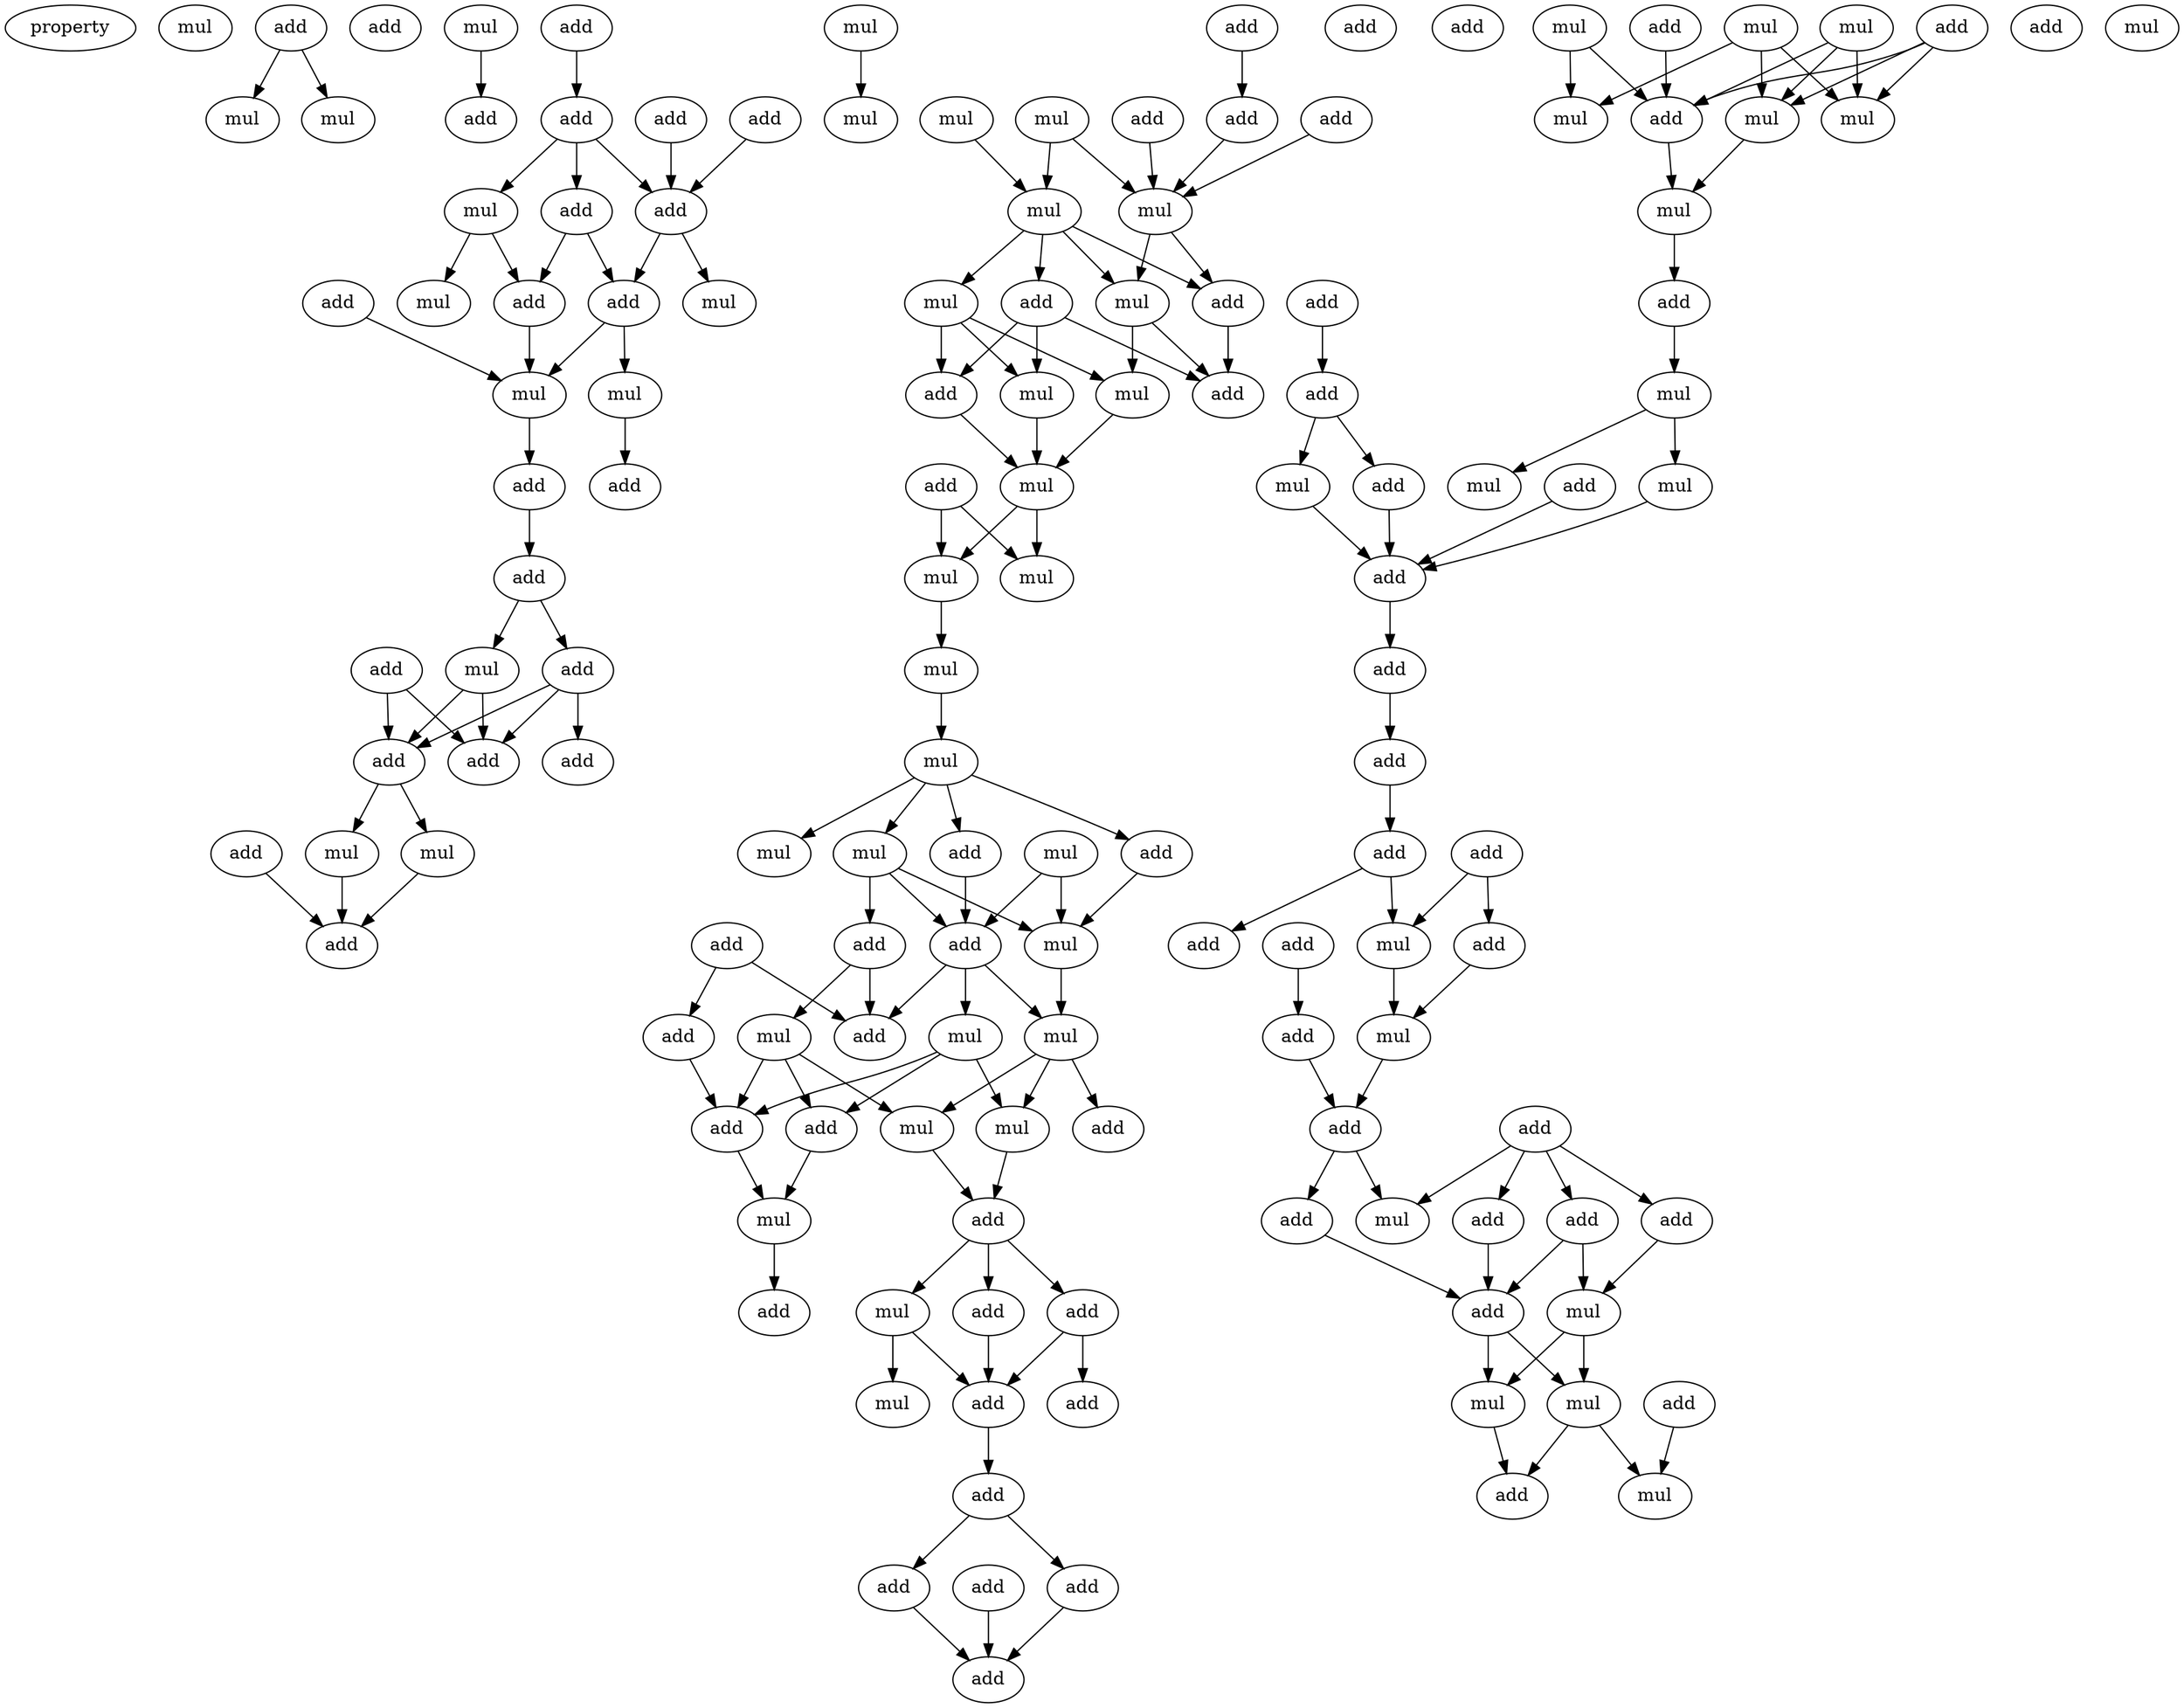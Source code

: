 digraph {
    node [fontcolor=black]
    property [mul=2,lf=1.5]
    0 [ label = mul ];
    1 [ label = add ];
    2 [ label = mul ];
    3 [ label = add ];
    4 [ label = mul ];
    5 [ label = mul ];
    6 [ label = add ];
    7 [ label = add ];
    8 [ label = add ];
    9 [ label = add ];
    10 [ label = add ];
    11 [ label = add ];
    12 [ label = add ];
    13 [ label = mul ];
    14 [ label = mul ];
    15 [ label = add ];
    16 [ label = add ];
    17 [ label = mul ];
    18 [ label = add ];
    19 [ label = mul ];
    20 [ label = mul ];
    21 [ label = add ];
    22 [ label = add ];
    23 [ label = add ];
    24 [ label = add ];
    25 [ label = add ];
    26 [ label = mul ];
    27 [ label = add ];
    28 [ label = add ];
    29 [ label = add ];
    30 [ label = add ];
    31 [ label = mul ];
    32 [ label = mul ];
    33 [ label = mul ];
    34 [ label = add ];
    35 [ label = mul ];
    36 [ label = add ];
    37 [ label = mul ];
    38 [ label = add ];
    39 [ label = mul ];
    40 [ label = add ];
    41 [ label = add ];
    42 [ label = mul ];
    43 [ label = mul ];
    44 [ label = mul ];
    45 [ label = mul ];
    46 [ label = add ];
    47 [ label = add ];
    48 [ label = mul ];
    49 [ label = add ];
    50 [ label = mul ];
    51 [ label = add ];
    52 [ label = mul ];
    53 [ label = add ];
    54 [ label = mul ];
    55 [ label = mul ];
    56 [ label = mul ];
    57 [ label = mul ];
    58 [ label = mul ];
    59 [ label = mul ];
    60 [ label = add ];
    61 [ label = mul ];
    62 [ label = add ];
    63 [ label = add ];
    64 [ label = add ];
    65 [ label = add ];
    66 [ label = mul ];
    67 [ label = mul ];
    68 [ label = mul ];
    69 [ label = mul ];
    70 [ label = add ];
    71 [ label = add ];
    72 [ label = add ];
    73 [ label = add ];
    74 [ label = mul ];
    75 [ label = mul ];
    76 [ label = add ];
    77 [ label = add ];
    78 [ label = mul ];
    79 [ label = add ];
    80 [ label = add ];
    81 [ label = add ];
    82 [ label = mul ];
    83 [ label = add ];
    84 [ label = mul ];
    85 [ label = add ];
    86 [ label = add ];
    87 [ label = add ];
    88 [ label = add ];
    89 [ label = add ];
    90 [ label = add ];
    91 [ label = add ];
    92 [ label = add ];
    93 [ label = mul ];
    94 [ label = add ];
    95 [ label = mul ];
    96 [ label = mul ];
    97 [ label = add ];
    98 [ label = add ];
    99 [ label = mul ];
    100 [ label = mul ];
    101 [ label = mul ];
    102 [ label = mul ];
    103 [ label = add ];
    104 [ label = add ];
    105 [ label = add ];
    106 [ label = mul ];
    107 [ label = mul ];
    108 [ label = mul ];
    109 [ label = add ];
    110 [ label = add ];
    111 [ label = mul ];
    112 [ label = add ];
    113 [ label = add ];
    114 [ label = add ];
    115 [ label = add ];
    116 [ label = add ];
    117 [ label = add ];
    118 [ label = add ];
    119 [ label = add ];
    120 [ label = mul ];
    121 [ label = add ];
    122 [ label = mul ];
    123 [ label = add ];
    124 [ label = add ];
    125 [ label = mul ];
    126 [ label = add ];
    127 [ label = add ];
    128 [ label = add ];
    129 [ label = add ];
    130 [ label = add ];
    131 [ label = mul ];
    132 [ label = add ];
    133 [ label = mul ];
    134 [ label = mul ];
    135 [ label = add ];
    136 [ label = mul ];
    137 [ label = add ];
    138 [ label = mul ];
    1 -> 2 [ name = 0 ];
    1 -> 5 [ name = 1 ];
    4 -> 6 [ name = 2 ];
    7 -> 8 [ name = 3 ];
    8 -> 11 [ name = 4 ];
    8 -> 12 [ name = 5 ];
    8 -> 13 [ name = 6 ];
    9 -> 12 [ name = 7 ];
    10 -> 12 [ name = 8 ];
    11 -> 15 [ name = 9 ];
    11 -> 18 [ name = 10 ];
    12 -> 14 [ name = 11 ];
    12 -> 15 [ name = 12 ];
    13 -> 17 [ name = 13 ];
    13 -> 18 [ name = 14 ];
    15 -> 19 [ name = 15 ];
    15 -> 20 [ name = 16 ];
    16 -> 19 [ name = 17 ];
    18 -> 19 [ name = 18 ];
    19 -> 21 [ name = 19 ];
    20 -> 22 [ name = 20 ];
    21 -> 23 [ name = 21 ];
    23 -> 24 [ name = 22 ];
    23 -> 26 [ name = 23 ];
    24 -> 27 [ name = 24 ];
    24 -> 28 [ name = 25 ];
    24 -> 29 [ name = 26 ];
    25 -> 28 [ name = 27 ];
    25 -> 29 [ name = 28 ];
    26 -> 28 [ name = 29 ];
    26 -> 29 [ name = 30 ];
    29 -> 31 [ name = 31 ];
    29 -> 32 [ name = 32 ];
    30 -> 34 [ name = 33 ];
    31 -> 34 [ name = 34 ];
    32 -> 34 [ name = 35 ];
    33 -> 35 [ name = 36 ];
    36 -> 38 [ name = 37 ];
    37 -> 42 [ name = 38 ];
    37 -> 43 [ name = 39 ];
    38 -> 43 [ name = 40 ];
    39 -> 42 [ name = 41 ];
    40 -> 43 [ name = 42 ];
    41 -> 43 [ name = 43 ];
    42 -> 44 [ name = 44 ];
    42 -> 45 [ name = 45 ];
    42 -> 46 [ name = 46 ];
    42 -> 47 [ name = 47 ];
    43 -> 45 [ name = 48 ];
    43 -> 47 [ name = 49 ];
    44 -> 48 [ name = 50 ];
    44 -> 49 [ name = 51 ];
    44 -> 50 [ name = 52 ];
    45 -> 50 [ name = 53 ];
    45 -> 51 [ name = 54 ];
    46 -> 48 [ name = 55 ];
    46 -> 49 [ name = 56 ];
    46 -> 51 [ name = 57 ];
    47 -> 51 [ name = 58 ];
    48 -> 52 [ name = 59 ];
    49 -> 52 [ name = 60 ];
    50 -> 52 [ name = 61 ];
    52 -> 54 [ name = 62 ];
    52 -> 55 [ name = 63 ];
    53 -> 54 [ name = 64 ];
    53 -> 55 [ name = 65 ];
    55 -> 56 [ name = 66 ];
    56 -> 57 [ name = 67 ];
    57 -> 59 [ name = 68 ];
    57 -> 60 [ name = 69 ];
    57 -> 61 [ name = 70 ];
    57 -> 62 [ name = 71 ];
    58 -> 65 [ name = 72 ];
    58 -> 66 [ name = 73 ];
    60 -> 66 [ name = 74 ];
    61 -> 64 [ name = 75 ];
    61 -> 65 [ name = 76 ];
    61 -> 66 [ name = 77 ];
    62 -> 65 [ name = 78 ];
    63 -> 70 [ name = 79 ];
    63 -> 71 [ name = 80 ];
    64 -> 69 [ name = 81 ];
    64 -> 70 [ name = 82 ];
    65 -> 67 [ name = 83 ];
    65 -> 68 [ name = 84 ];
    65 -> 70 [ name = 85 ];
    66 -> 68 [ name = 86 ];
    67 -> 72 [ name = 87 ];
    67 -> 73 [ name = 88 ];
    67 -> 74 [ name = 89 ];
    68 -> 74 [ name = 90 ];
    68 -> 75 [ name = 91 ];
    68 -> 76 [ name = 92 ];
    69 -> 72 [ name = 93 ];
    69 -> 73 [ name = 94 ];
    69 -> 75 [ name = 95 ];
    71 -> 73 [ name = 96 ];
    72 -> 78 [ name = 97 ];
    73 -> 78 [ name = 98 ];
    74 -> 77 [ name = 99 ];
    75 -> 77 [ name = 100 ];
    77 -> 79 [ name = 101 ];
    77 -> 81 [ name = 102 ];
    77 -> 82 [ name = 103 ];
    78 -> 80 [ name = 104 ];
    79 -> 83 [ name = 105 ];
    81 -> 83 [ name = 106 ];
    81 -> 85 [ name = 107 ];
    82 -> 83 [ name = 108 ];
    82 -> 84 [ name = 109 ];
    83 -> 86 [ name = 110 ];
    86 -> 88 [ name = 111 ];
    86 -> 91 [ name = 112 ];
    88 -> 92 [ name = 113 ];
    90 -> 92 [ name = 114 ];
    91 -> 92 [ name = 115 ];
    93 -> 99 [ name = 116 ];
    93 -> 100 [ name = 117 ];
    93 -> 101 [ name = 118 ];
    94 -> 98 [ name = 119 ];
    94 -> 100 [ name = 120 ];
    94 -> 101 [ name = 121 ];
    95 -> 98 [ name = 122 ];
    95 -> 99 [ name = 123 ];
    96 -> 98 [ name = 124 ];
    96 -> 100 [ name = 125 ];
    96 -> 101 [ name = 126 ];
    97 -> 98 [ name = 127 ];
    98 -> 102 [ name = 128 ];
    100 -> 102 [ name = 129 ];
    102 -> 103 [ name = 130 ];
    103 -> 106 [ name = 131 ];
    104 -> 105 [ name = 132 ];
    105 -> 110 [ name = 133 ];
    105 -> 111 [ name = 134 ];
    106 -> 107 [ name = 135 ];
    106 -> 108 [ name = 136 ];
    108 -> 112 [ name = 137 ];
    109 -> 112 [ name = 138 ];
    110 -> 112 [ name = 139 ];
    111 -> 112 [ name = 140 ];
    112 -> 113 [ name = 141 ];
    113 -> 114 [ name = 142 ];
    114 -> 115 [ name = 143 ];
    115 -> 118 [ name = 144 ];
    115 -> 120 [ name = 145 ];
    116 -> 119 [ name = 146 ];
    116 -> 120 [ name = 147 ];
    117 -> 121 [ name = 148 ];
    119 -> 122 [ name = 149 ];
    120 -> 122 [ name = 150 ];
    121 -> 123 [ name = 151 ];
    122 -> 123 [ name = 152 ];
    123 -> 125 [ name = 153 ];
    123 -> 128 [ name = 154 ];
    124 -> 125 [ name = 155 ];
    124 -> 126 [ name = 156 ];
    124 -> 127 [ name = 157 ];
    124 -> 129 [ name = 158 ];
    126 -> 130 [ name = 159 ];
    127 -> 130 [ name = 160 ];
    127 -> 131 [ name = 161 ];
    128 -> 130 [ name = 162 ];
    129 -> 131 [ name = 163 ];
    130 -> 133 [ name = 164 ];
    130 -> 134 [ name = 165 ];
    131 -> 133 [ name = 166 ];
    131 -> 134 [ name = 167 ];
    132 -> 136 [ name = 168 ];
    133 -> 135 [ name = 169 ];
    134 -> 135 [ name = 170 ];
    134 -> 136 [ name = 171 ];
}
